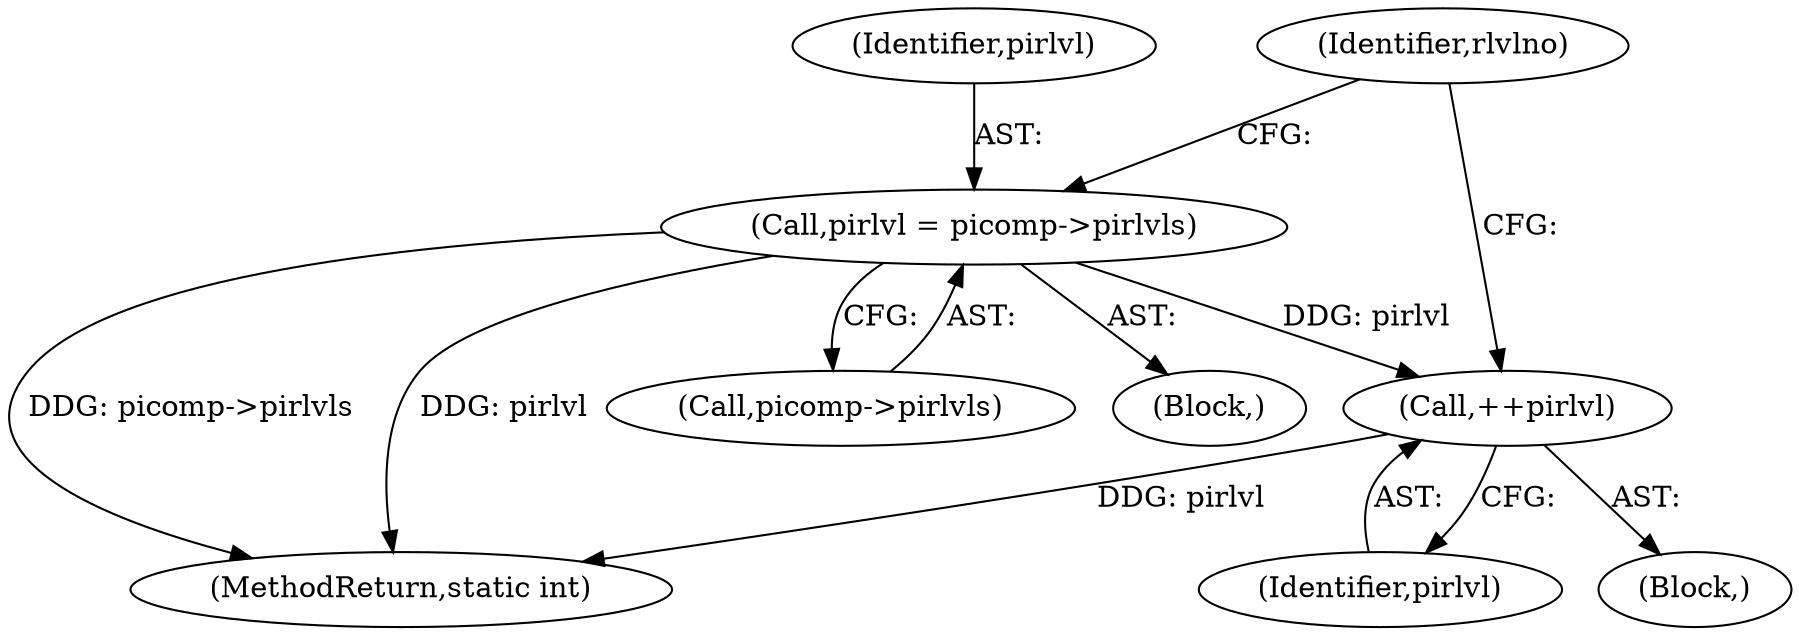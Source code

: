 digraph "0_jasper_aa0b0f79ade5eef8b0e7a214c03f5af54b36ba7d_2@pointer" {
"1000182" [label="(Call,++pirlvl)"];
"1000169" [label="(Call,pirlvl = picomp->pirlvls)"];
"1000182" [label="(Call,++pirlvl)"];
"1000170" [label="(Identifier,pirlvl)"];
"1000717" [label="(MethodReturn,static int)"];
"1000179" [label="(Block,)"];
"1000171" [label="(Call,picomp->pirlvls)"];
"1000175" [label="(Identifier,rlvlno)"];
"1000183" [label="(Identifier,pirlvl)"];
"1000165" [label="(Block,)"];
"1000169" [label="(Call,pirlvl = picomp->pirlvls)"];
"1000182" -> "1000179"  [label="AST: "];
"1000182" -> "1000183"  [label="CFG: "];
"1000183" -> "1000182"  [label="AST: "];
"1000175" -> "1000182"  [label="CFG: "];
"1000182" -> "1000717"  [label="DDG: pirlvl"];
"1000169" -> "1000182"  [label="DDG: pirlvl"];
"1000169" -> "1000165"  [label="AST: "];
"1000169" -> "1000171"  [label="CFG: "];
"1000170" -> "1000169"  [label="AST: "];
"1000171" -> "1000169"  [label="AST: "];
"1000175" -> "1000169"  [label="CFG: "];
"1000169" -> "1000717"  [label="DDG: picomp->pirlvls"];
"1000169" -> "1000717"  [label="DDG: pirlvl"];
}
